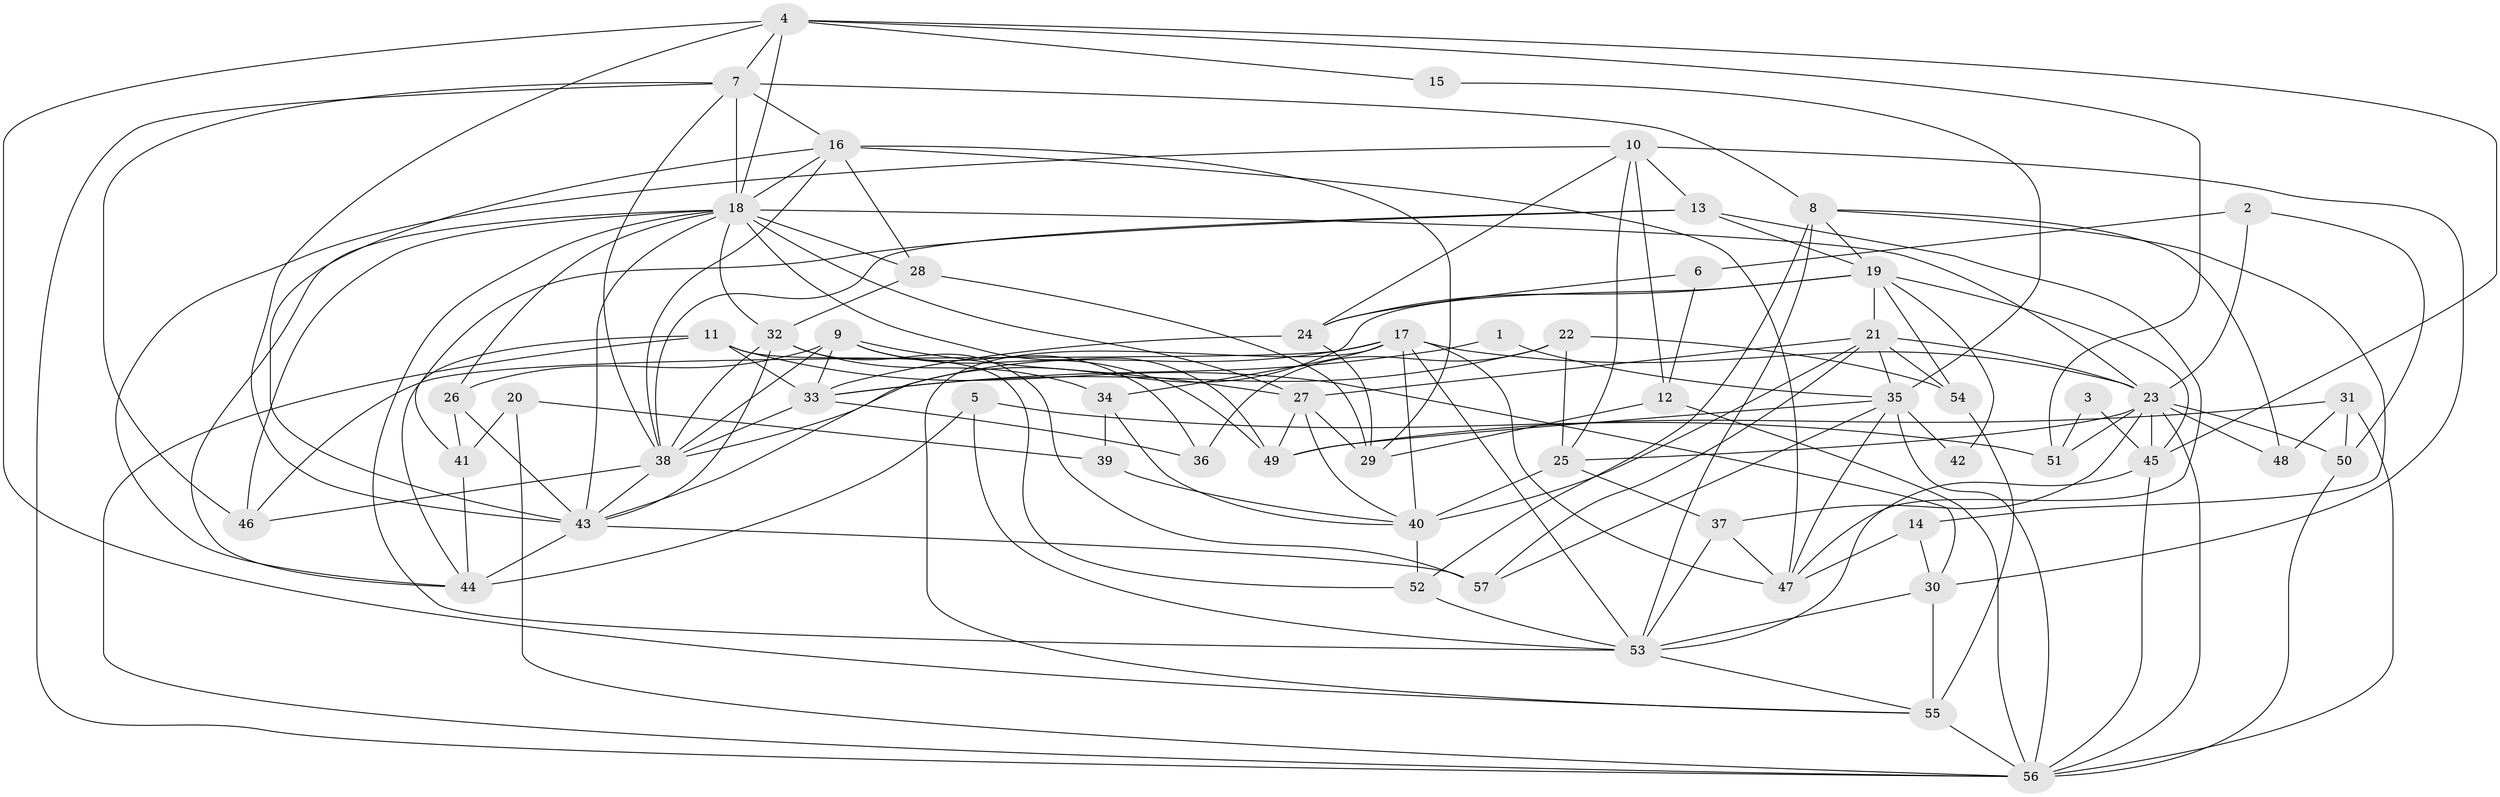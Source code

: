 // original degree distribution, {3: 0.3157894736842105, 2: 0.11403508771929824, 6: 0.10526315789473684, 4: 0.2631578947368421, 5: 0.14912280701754385, 8: 0.008771929824561403, 7: 0.03508771929824561, 9: 0.008771929824561403}
// Generated by graph-tools (version 1.1) at 2025/01/03/09/25 03:01:59]
// undirected, 57 vertices, 152 edges
graph export_dot {
graph [start="1"]
  node [color=gray90,style=filled];
  1;
  2;
  3;
  4;
  5;
  6;
  7;
  8;
  9;
  10;
  11;
  12;
  13;
  14;
  15;
  16;
  17;
  18;
  19;
  20;
  21;
  22;
  23;
  24;
  25;
  26;
  27;
  28;
  29;
  30;
  31;
  32;
  33;
  34;
  35;
  36;
  37;
  38;
  39;
  40;
  41;
  42;
  43;
  44;
  45;
  46;
  47;
  48;
  49;
  50;
  51;
  52;
  53;
  54;
  55;
  56;
  57;
  1 -- 33 [weight=1.0];
  1 -- 35 [weight=1.0];
  2 -- 6 [weight=1.0];
  2 -- 23 [weight=1.0];
  2 -- 50 [weight=1.0];
  3 -- 45 [weight=3.0];
  3 -- 51 [weight=1.0];
  4 -- 7 [weight=1.0];
  4 -- 15 [weight=1.0];
  4 -- 18 [weight=1.0];
  4 -- 43 [weight=1.0];
  4 -- 45 [weight=1.0];
  4 -- 51 [weight=1.0];
  4 -- 55 [weight=1.0];
  5 -- 44 [weight=1.0];
  5 -- 51 [weight=1.0];
  5 -- 53 [weight=1.0];
  6 -- 12 [weight=1.0];
  6 -- 24 [weight=1.0];
  7 -- 8 [weight=2.0];
  7 -- 16 [weight=1.0];
  7 -- 18 [weight=1.0];
  7 -- 38 [weight=1.0];
  7 -- 46 [weight=1.0];
  7 -- 56 [weight=1.0];
  8 -- 14 [weight=1.0];
  8 -- 19 [weight=1.0];
  8 -- 48 [weight=1.0];
  8 -- 52 [weight=1.0];
  8 -- 53 [weight=1.0];
  9 -- 26 [weight=1.0];
  9 -- 27 [weight=1.0];
  9 -- 33 [weight=1.0];
  9 -- 36 [weight=1.0];
  9 -- 38 [weight=1.0];
  9 -- 49 [weight=1.0];
  10 -- 12 [weight=1.0];
  10 -- 13 [weight=1.0];
  10 -- 24 [weight=1.0];
  10 -- 25 [weight=1.0];
  10 -- 30 [weight=1.0];
  10 -- 44 [weight=1.0];
  11 -- 30 [weight=1.0];
  11 -- 33 [weight=1.0];
  11 -- 44 [weight=1.0];
  11 -- 52 [weight=1.0];
  11 -- 56 [weight=1.0];
  12 -- 29 [weight=1.0];
  12 -- 56 [weight=2.0];
  13 -- 19 [weight=1.0];
  13 -- 38 [weight=1.0];
  13 -- 41 [weight=1.0];
  13 -- 47 [weight=1.0];
  14 -- 30 [weight=1.0];
  14 -- 47 [weight=2.0];
  15 -- 35 [weight=1.0];
  16 -- 18 [weight=1.0];
  16 -- 28 [weight=1.0];
  16 -- 29 [weight=1.0];
  16 -- 38 [weight=1.0];
  16 -- 43 [weight=1.0];
  16 -- 47 [weight=1.0];
  17 -- 23 [weight=2.0];
  17 -- 34 [weight=1.0];
  17 -- 38 [weight=1.0];
  17 -- 40 [weight=1.0];
  17 -- 46 [weight=1.0];
  17 -- 47 [weight=1.0];
  17 -- 53 [weight=1.0];
  17 -- 55 [weight=1.0];
  18 -- 23 [weight=2.0];
  18 -- 26 [weight=1.0];
  18 -- 27 [weight=2.0];
  18 -- 28 [weight=1.0];
  18 -- 32 [weight=1.0];
  18 -- 43 [weight=2.0];
  18 -- 44 [weight=1.0];
  18 -- 46 [weight=1.0];
  18 -- 49 [weight=1.0];
  18 -- 53 [weight=1.0];
  19 -- 21 [weight=1.0];
  19 -- 24 [weight=1.0];
  19 -- 42 [weight=1.0];
  19 -- 43 [weight=1.0];
  19 -- 45 [weight=2.0];
  19 -- 54 [weight=1.0];
  20 -- 39 [weight=1.0];
  20 -- 41 [weight=1.0];
  20 -- 56 [weight=1.0];
  21 -- 23 [weight=1.0];
  21 -- 27 [weight=1.0];
  21 -- 35 [weight=1.0];
  21 -- 40 [weight=1.0];
  21 -- 54 [weight=1.0];
  21 -- 57 [weight=1.0];
  22 -- 25 [weight=1.0];
  22 -- 33 [weight=1.0];
  22 -- 36 [weight=1.0];
  22 -- 54 [weight=1.0];
  23 -- 25 [weight=1.0];
  23 -- 37 [weight=1.0];
  23 -- 45 [weight=1.0];
  23 -- 48 [weight=1.0];
  23 -- 50 [weight=1.0];
  23 -- 51 [weight=1.0];
  23 -- 56 [weight=1.0];
  24 -- 29 [weight=1.0];
  24 -- 33 [weight=1.0];
  25 -- 37 [weight=1.0];
  25 -- 40 [weight=1.0];
  26 -- 41 [weight=1.0];
  26 -- 43 [weight=1.0];
  27 -- 29 [weight=1.0];
  27 -- 40 [weight=1.0];
  27 -- 49 [weight=1.0];
  28 -- 29 [weight=1.0];
  28 -- 32 [weight=1.0];
  30 -- 53 [weight=1.0];
  30 -- 55 [weight=1.0];
  31 -- 48 [weight=1.0];
  31 -- 49 [weight=1.0];
  31 -- 50 [weight=1.0];
  31 -- 56 [weight=1.0];
  32 -- 34 [weight=1.0];
  32 -- 38 [weight=1.0];
  32 -- 43 [weight=1.0];
  32 -- 57 [weight=1.0];
  33 -- 36 [weight=1.0];
  33 -- 38 [weight=1.0];
  34 -- 39 [weight=1.0];
  34 -- 40 [weight=1.0];
  35 -- 42 [weight=1.0];
  35 -- 47 [weight=2.0];
  35 -- 49 [weight=1.0];
  35 -- 56 [weight=2.0];
  35 -- 57 [weight=1.0];
  37 -- 47 [weight=1.0];
  37 -- 53 [weight=1.0];
  38 -- 43 [weight=1.0];
  38 -- 46 [weight=1.0];
  39 -- 40 [weight=1.0];
  40 -- 52 [weight=1.0];
  41 -- 44 [weight=1.0];
  43 -- 44 [weight=3.0];
  43 -- 57 [weight=1.0];
  45 -- 53 [weight=1.0];
  45 -- 56 [weight=1.0];
  50 -- 56 [weight=2.0];
  52 -- 53 [weight=1.0];
  53 -- 55 [weight=1.0];
  54 -- 55 [weight=1.0];
  55 -- 56 [weight=2.0];
}
